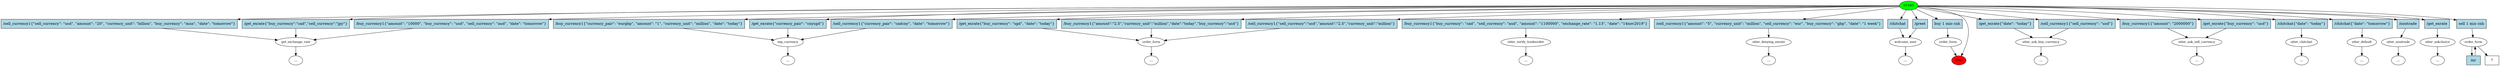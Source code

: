 digraph  {
0 [class="start active", fillcolor=green, fontsize=12, label=START, style=filled];
"-1" [class=end, fillcolor=red, fontsize=12, label=END, style=filled];
1 [class="", fontsize=12, label=get_exchange_rate];
2 [class="", fontsize=12, label=sep_currency];
3 [class="", fontsize=12, label=order_form];
11 [class="", fontsize=12, label=utter_verify_tradeorder];
"-13" [class=ellipsis, label="..."];
13 [class="", fontsize=12, label=utter_denying_exrate];
"-15" [class=ellipsis, label="..."];
15 [class="", fontsize=12, label=welcome_user];
23 [class="", fontsize=12, label=utter_ask_buy_currency];
"-37" [class=ellipsis, label="..."];
42 [class="", fontsize=12, label=utter_ask_sell_currency];
43 [class="", fontsize=12, label=utter_chitchat];
"-45" [class=ellipsis, label="..."];
48 [class="", fontsize=12, label=utter_default];
"-51" [class=ellipsis, label="..."];
"-52" [class=ellipsis, label="..."];
"-53" [class=ellipsis, label="..."];
52 [class="", fontsize=12, label=utter_nontrade];
"-55" [class=ellipsis, label="..."];
54 [class="", fontsize=12, label=utter_askchoice];
"-56" [class=ellipsis, label="..."];
"-57" [class=ellipsis, label="..."];
"-58" [class=ellipsis, label="..."];
"-59" [class=ellipsis, label="..."];
58 [class="", fontsize=12, label=order_form];
60 [class=active, fontsize=12, label=order_form];
62 [class="intent dashed active", label="  ?  ", shape=rect];
63 [class=intent, fillcolor=lightblue, label="/get_exrate{\"buy_currency\":\"cad\",\"sell_currency\":\"jpy\"}", shape=rect, style=filled];
64 [class=intent, fillcolor=lightblue, label="/buy_currency1{\"amount\": \"10000\", \"buy_currency\": \"usd\", \"sell_currency\": \"aud\", \"date\": \"tomorrow\"}", shape=rect, style=filled];
65 [class=intent, fillcolor=lightblue, label="/sell_currency1{\"sell_currency\": \"usd\", \"amount\": \"20\", \"currency_unit\": \"billion\", \"buy_currency\": \"mxn\", \"date\": \"tomorrow\"}", shape=rect, style=filled];
66 [class=intent, fillcolor=lightblue, label="/get_exrate{\"currency_pair\": \"cnysgd\"}", shape=rect, style=filled];
67 [class=intent, fillcolor=lightblue, label="/sell_currency1{\"currency_pair\": \"cadcny\", \"date\": \"tomorrow\"}", shape=rect, style=filled];
68 [class=intent, fillcolor=lightblue, label="/buy_currency1{\"currency_pair\": \"eurgbp\", \"amount\": \"1\", \"currency_unit\": \"million\", \"date\": \"today\"}", shape=rect, style=filled];
69 [class=intent, fillcolor=lightblue, label="/buy_currency1{\"amount\":\"2.5\",\"currency_unit\":\"million\",\"date\":\"today\",\"buy_currency\":\"usd\"}", shape=rect, style=filled];
70 [class=intent, fillcolor=lightblue, label="/sell_currency1{\"sell_currency\":\"usd\",\"amount\":\"2.5\",\"currency_unit\":\"million\"}", shape=rect, style=filled];
71 [class=intent, fillcolor=lightblue, label="/get_exrate{\"buy_currency\": \"sgd\", \"date\": \"today\"}", shape=rect, style=filled];
72 [class=intent, fillcolor=lightblue, label="/buy_currency1{\"buy_currency\": \"cad\", \"sell_currency\": \"aud\", \"amount\": \"1100000\", \"exchange_rate\": \"1.13\", \"date\": \"14nov2019\"}", shape=rect, style=filled];
73 [class=intent, fillcolor=lightblue, label="/sell_currency1{\"amount\": \"5\", \"currency_unit\": \"million\", \"sell_currency\": \"eur\", \"buy_currency\": \"gbp\", \"date\": \"1 week\"}", shape=rect, style=filled];
74 [class=intent, fillcolor=lightblue, label="/greet", shape=rect, style=filled];
75 [class=intent, fillcolor=lightblue, label="/chitchat", shape=rect, style=filled];
76 [class=intent, fillcolor=lightblue, label="/get_exrate{\"date\": \"today\"}", shape=rect, style=filled];
77 [class=intent, fillcolor=lightblue, label="/sell_currency1{\"sell_currency\": \"usd\"}", shape=rect, style=filled];
78 [class=intent, fillcolor=lightblue, label="/buy_currency1{\"amount\": \"2000000\"}", shape=rect, style=filled];
79 [class=intent, fillcolor=lightblue, label="/get_exrate{\"buy_currency\": \"usd\"}", shape=rect, style=filled];
80 [class=intent, fillcolor=lightblue, label="/chitchat{\"date\": \"today\"}", shape=rect, style=filled];
81 [class=intent, fillcolor=lightblue, label="/chitchat{\"date\": \"tomorrow\"}", shape=rect, style=filled];
82 [class=intent, fillcolor=lightblue, label="/nontrade", shape=rect, style=filled];
83 [class=intent, fillcolor=lightblue, label="/get_exrate", shape=rect, style=filled];
84 [class=intent, fillcolor=lightblue, label="buy 1 mio cnh", shape=rect, style=filled];
85 [class="intent active", fillcolor=lightblue, label="sell 1 mio cnh", shape=rect, style=filled];
86 [class="intent active", fillcolor=lightblue, label=inr, shape=rect, style=filled];
0 -> "-1"  [class="", key=NONE, label=""];
0 -> 63  [class="", key=0];
0 -> 64  [class="", key=0];
0 -> 65  [class="", key=0];
0 -> 66  [class="", key=0];
0 -> 67  [class="", key=0];
0 -> 68  [class="", key=0];
0 -> 69  [class="", key=0];
0 -> 70  [class="", key=0];
0 -> 71  [class="", key=0];
0 -> 72  [class="", key=0];
0 -> 73  [class="", key=0];
0 -> 74  [class="", key=0];
0 -> 75  [class="", key=0];
0 -> 76  [class="", key=0];
0 -> 77  [class="", key=0];
0 -> 78  [class="", key=0];
0 -> 79  [class="", key=0];
0 -> 80  [class="", key=0];
0 -> 81  [class="", key=0];
0 -> 82  [class="", key=0];
0 -> 83  [class="", key=0];
0 -> 84  [class="", key=0];
0 -> 85  [class=active, key=0];
1 -> "-59"  [class="", key=NONE, label=""];
2 -> "-37"  [class="", key=NONE, label=""];
3 -> "-58"  [class="", key=NONE, label=""];
11 -> "-13"  [class="", key=NONE, label=""];
13 -> "-15"  [class="", key=NONE, label=""];
15 -> "-53"  [class="", key=NONE, label=""];
23 -> "-51"  [class="", key=NONE, label=""];
42 -> "-57"  [class="", key=NONE, label=""];
43 -> "-45"  [class="", key=NONE, label=""];
48 -> "-52"  [class="", key=NONE, label=""];
52 -> "-55"  [class="", key=NONE, label=""];
54 -> "-56"  [class="", key=NONE, label=""];
58 -> "-1"  [class="", key=NONE, label=""];
60 -> 62  [class=active, key=NONE, label=""];
60 -> 86  [class=active, key=0];
63 -> 1  [class="", key=0];
64 -> 1  [class="", key=0];
65 -> 1  [class="", key=0];
66 -> 2  [class="", key=0];
67 -> 2  [class="", key=0];
68 -> 2  [class="", key=0];
69 -> 3  [class="", key=0];
70 -> 3  [class="", key=0];
71 -> 3  [class="", key=0];
72 -> 11  [class="", key=0];
73 -> 13  [class="", key=0];
74 -> 15  [class="", key=0];
75 -> 15  [class="", key=0];
76 -> 23  [class="", key=0];
77 -> 23  [class="", key=0];
78 -> 42  [class="", key=0];
79 -> 42  [class="", key=0];
80 -> 43  [class="", key=0];
81 -> 48  [class="", key=0];
82 -> 52  [class="", key=0];
83 -> 54  [class="", key=0];
84 -> 58  [class="", key=0];
85 -> 60  [class=active, key=0];
86 -> 60  [class=active, key=0];
}
